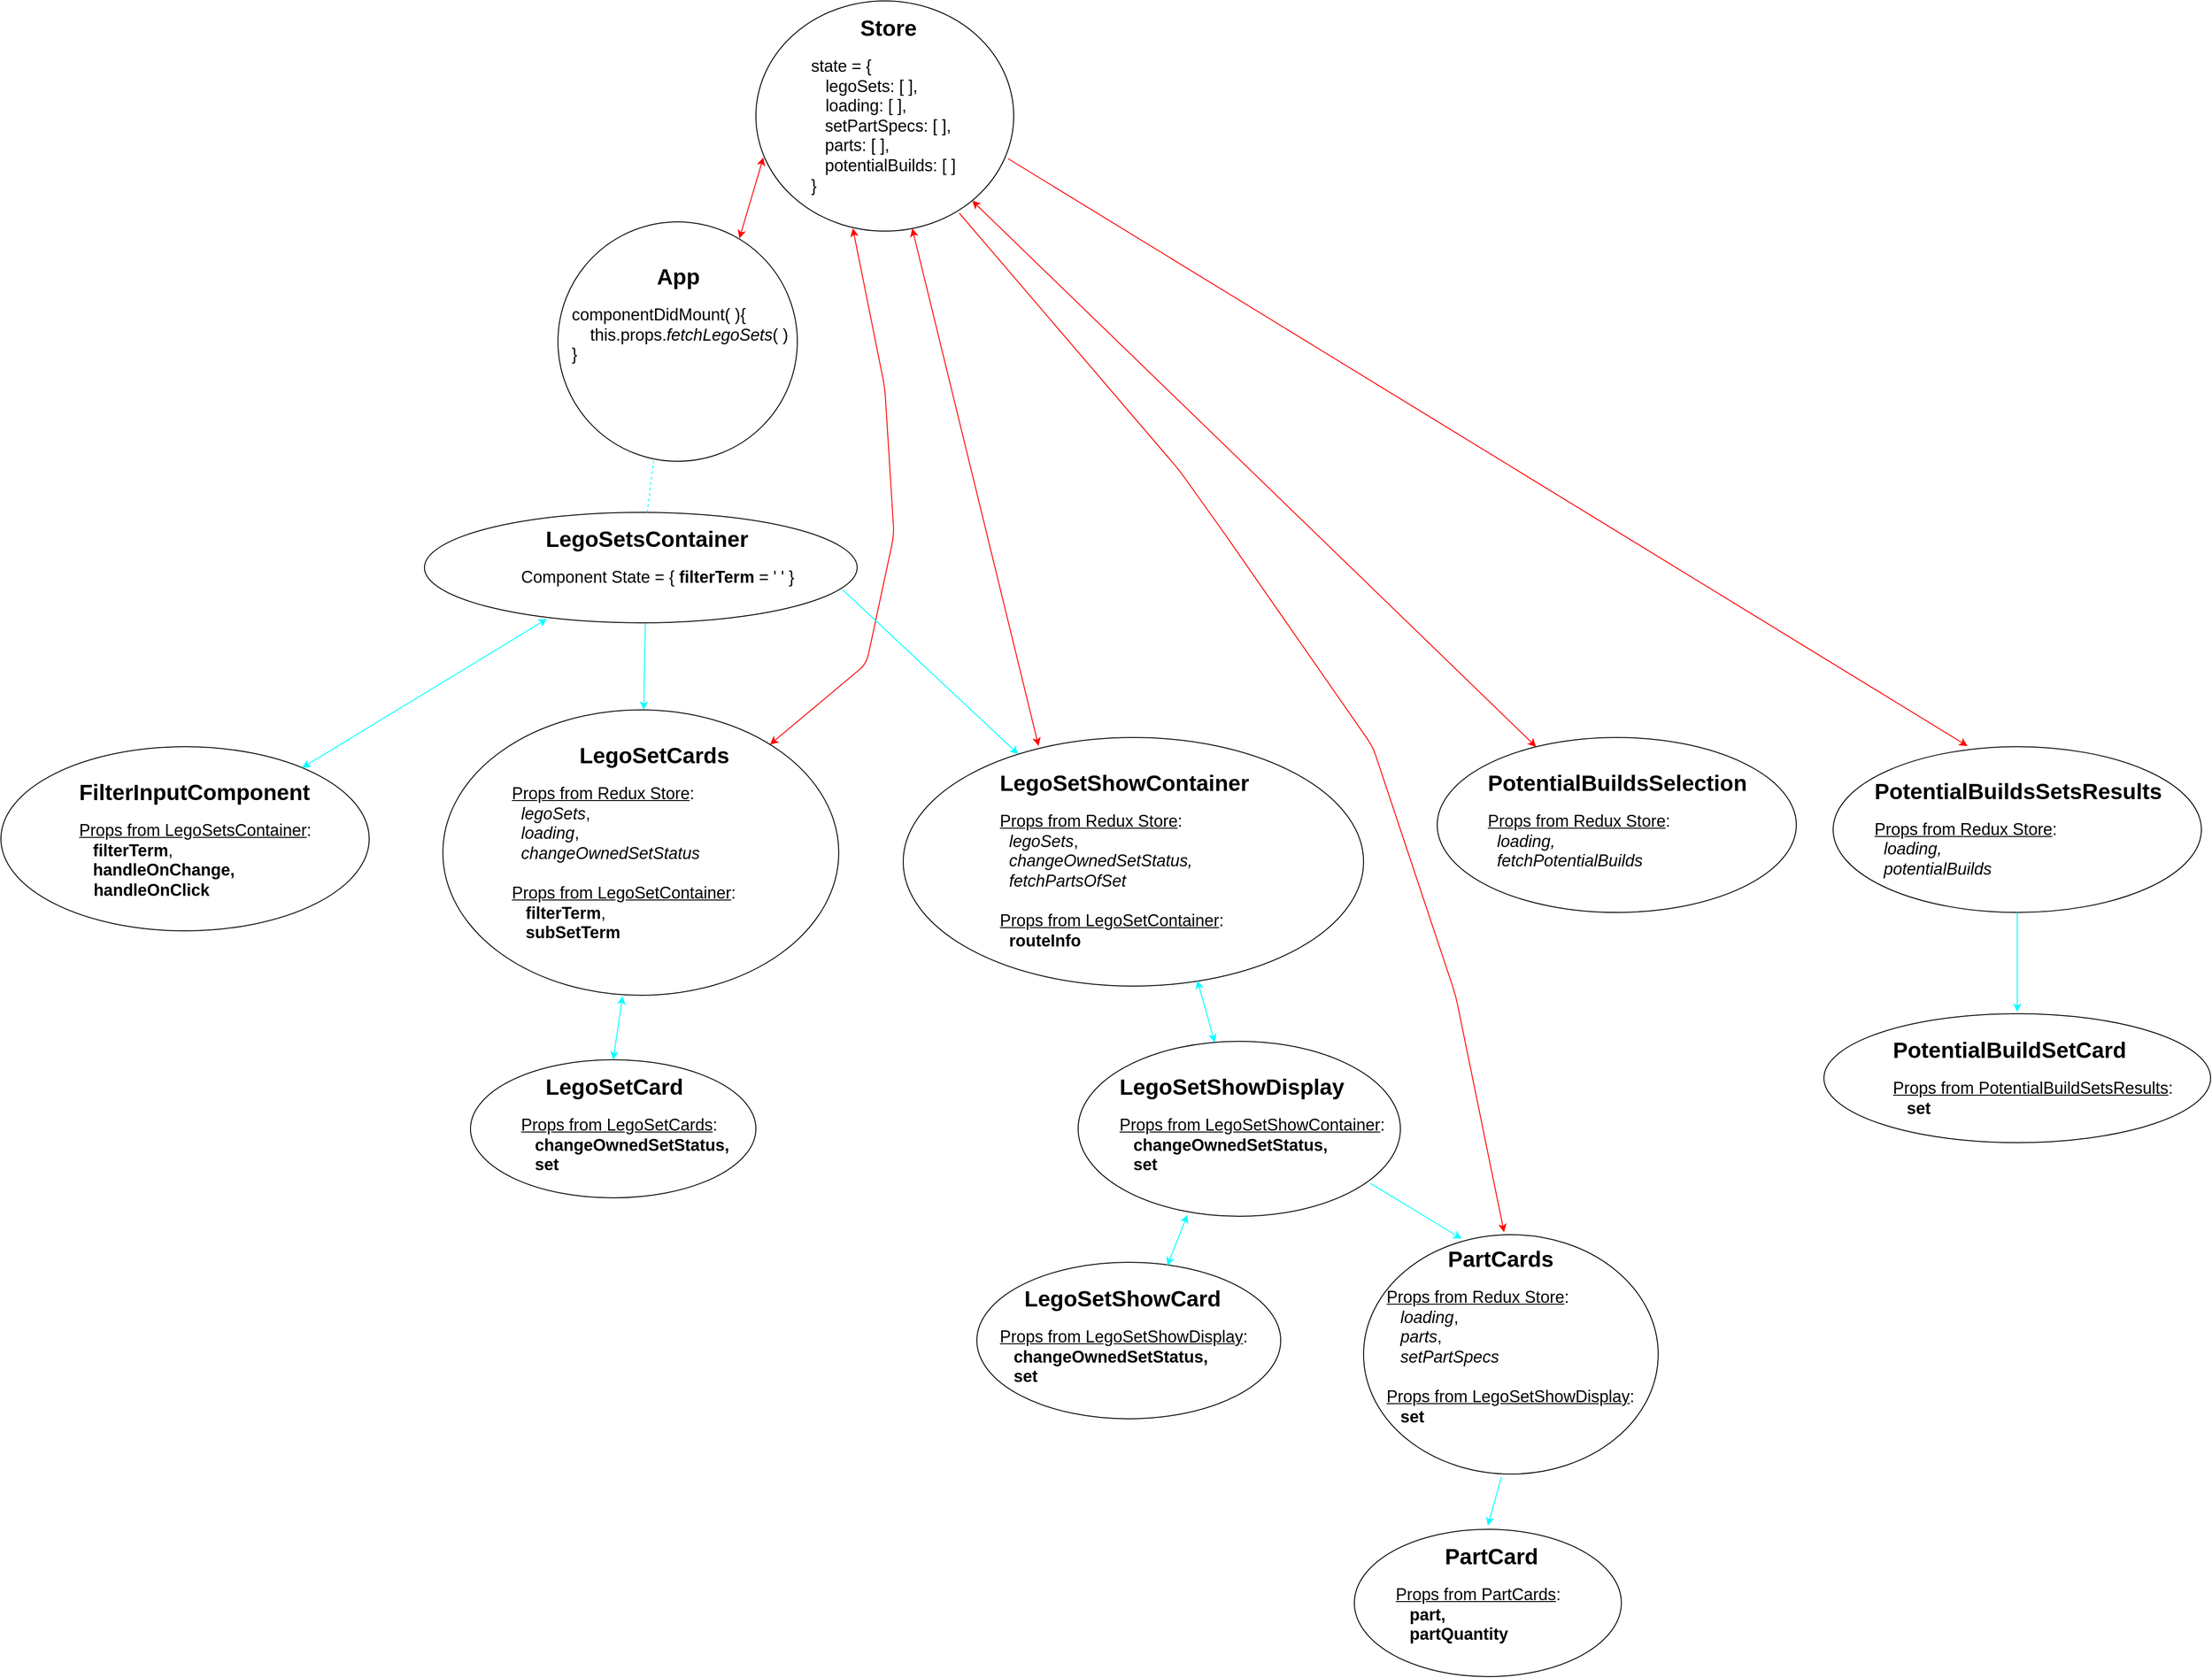 <mxfile>
    <diagram id="YLBKpWUhR1QM-lBdZ5C1" name="Page-1">
        <mxGraphModel dx="2144" dy="619" grid="1" gridSize="10" guides="1" tooltips="1" connect="1" arrows="1" fold="1" page="1" pageScale="1" pageWidth="850" pageHeight="1100" math="0" shadow="0">
            <root>
                <mxCell id="0"/>
                <mxCell id="1" parent="0"/>
                <mxCell id="16" value="" style="ellipse;whiteSpace=wrap;html=1;" parent="1" vertex="1">
                    <mxGeometry x="550" y="10" width="280" height="250" as="geometry"/>
                </mxCell>
                <mxCell id="17" value="&lt;h1&gt;&amp;nbsp; &amp;nbsp; &amp;nbsp; &amp;nbsp; Store&lt;/h1&gt;&lt;div&gt;&lt;font&gt;&lt;font style=&quot;font-size: 18px&quot;&gt;&lt;span style=&quot;text-align: center&quot;&gt;state =&amp;nbsp;&lt;/span&gt;&lt;span style=&quot;text-align: center&quot;&gt;{&lt;/span&gt;&lt;br style=&quot;text-align: center&quot;&gt;&lt;/font&gt;&lt;span style=&quot;text-align: center ; font-size: 14px&quot;&gt;&amp;nbsp; &amp;nbsp;&amp;nbsp;&lt;/span&gt;&lt;span style=&quot;text-align: center&quot;&gt;&lt;font style=&quot;font-size: 18px&quot;&gt;legoSets: [ ],&lt;/font&gt;&lt;/span&gt;&lt;br style=&quot;text-align: center&quot;&gt;&lt;span style=&quot;text-align: center ; font-size: 14px&quot;&gt;&amp;nbsp; &amp;nbsp;&amp;nbsp;&lt;/span&gt;&lt;span style=&quot;text-align: center&quot;&gt;&lt;font style=&quot;font-size: 18px&quot;&gt;loading: [ ],&lt;/font&gt;&lt;/span&gt;&lt;br style=&quot;text-align: center&quot;&gt;&lt;font style=&quot;font-size: 18px&quot;&gt;&lt;span style=&quot;text-align: center&quot;&gt;&amp;nbsp; &amp;nbsp;setPartSpecs: [ ],&lt;/span&gt;&lt;br style=&quot;text-align: center&quot;&gt;&lt;/font&gt;&lt;font style=&quot;font-size: 18px&quot;&gt;&lt;span style=&quot;text-align: center&quot;&gt;&amp;nbsp; &amp;nbsp;parts: [ ],&lt;/span&gt;&lt;br style=&quot;text-align: center&quot;&gt;&lt;/font&gt;&lt;font style=&quot;font-size: 18px&quot;&gt;&lt;span style=&quot;text-align: center&quot;&gt;&amp;nbsp; &amp;nbsp;potentialBuilds: [ ]&lt;/span&gt;&lt;br style=&quot;text-align: center&quot;&gt;&lt;/font&gt;&lt;span style=&quot;text-align: center&quot;&gt;&lt;font style=&quot;font-size: 18px&quot;&gt;}&lt;/font&gt;&lt;/span&gt;&lt;/font&gt;&lt;br&gt;&lt;/div&gt;" style="text;html=1;strokeColor=none;fillColor=none;spacing=5;spacingTop=-20;whiteSpace=wrap;overflow=hidden;rounded=0;" parent="1" vertex="1">
                    <mxGeometry x="605" y="20" width="190" height="210" as="geometry"/>
                </mxCell>
                <mxCell id="18" value="" style="ellipse;whiteSpace=wrap;html=1;" parent="1" vertex="1">
                    <mxGeometry x="190" y="565.46" width="470" height="120" as="geometry"/>
                </mxCell>
                <mxCell id="19" value="&lt;h1&gt;&amp;nbsp; &amp;nbsp; &amp;nbsp; &amp;nbsp; &amp;nbsp; &amp;nbsp; &amp;nbsp; &amp;nbsp; &amp;nbsp; &amp;nbsp;LegoSetsContainer&lt;/h1&gt;&lt;div&gt;&amp;nbsp; &amp;nbsp; &amp;nbsp; &amp;nbsp; &amp;nbsp; &amp;nbsp; &amp;nbsp; &amp;nbsp; &amp;nbsp; &amp;nbsp; &amp;nbsp; &amp;nbsp; &amp;nbsp; &amp;nbsp; &amp;nbsp; &lt;font style=&quot;font-size: 18px&quot;&gt;Component S&lt;font&gt;tate = {&amp;nbsp;&lt;/font&gt;&lt;span&gt;&lt;b&gt;filterTerm&lt;/b&gt;&lt;/span&gt;&lt;span&gt; = ' '&amp;nbsp;&lt;/span&gt;&lt;span&gt;}&lt;/span&gt;&lt;/font&gt;&lt;/div&gt;" style="text;html=1;strokeColor=none;fillColor=none;spacing=5;spacingTop=-20;whiteSpace=wrap;overflow=hidden;rounded=0;" parent="1" vertex="1">
                    <mxGeometry x="190" y="575.46" width="460" height="80" as="geometry"/>
                </mxCell>
                <mxCell id="21" value="" style="endArrow=none;dashed=1;html=1;entryX=0.399;entryY=0.999;entryDx=0;entryDy=0;entryPerimeter=0;strokeColor=#00FFFF;" parent="1" source="18" target="25" edge="1">
                    <mxGeometry width="50" height="50" relative="1" as="geometry">
                        <mxPoint x="490" y="584.46" as="sourcePoint"/>
                        <mxPoint x="416.64" y="530" as="targetPoint"/>
                    </mxGeometry>
                </mxCell>
                <mxCell id="22" value="" style="ellipse;whiteSpace=wrap;html=1;" parent="1" vertex="1">
                    <mxGeometry x="-270" y="820" width="400" height="200" as="geometry"/>
                </mxCell>
                <mxCell id="23" value="&lt;h1&gt;FilterInputComponent&lt;/h1&gt;&lt;div&gt;&lt;div&gt;&lt;font style=&quot;font-size: 18px&quot;&gt;&lt;u&gt;Props from LegoSetsContainer&lt;/u&gt;:&lt;br&gt;&lt;/font&gt;&lt;/div&gt;&lt;div&gt;&lt;font style=&quot;font-size: 18px&quot;&gt;&lt;i&gt;&amp;nbsp; &amp;nbsp;&lt;/i&gt;&lt;b&gt;filterTerm&lt;/b&gt;,&amp;nbsp;&lt;/font&gt;&lt;/div&gt;&lt;div&gt;&lt;font style=&quot;font-size: 18px&quot;&gt;&lt;i&gt;&amp;nbsp; &amp;nbsp;&lt;/i&gt;&lt;/font&gt;&lt;span&gt;&lt;b&gt;&lt;font style=&quot;font-size: 18px&quot;&gt;handleOnChange&lt;/font&gt;&lt;/b&gt;&lt;/span&gt;&lt;span&gt;&lt;b&gt;&lt;font style=&quot;font-size: 18px&quot;&gt;,&lt;/font&gt;&lt;/b&gt;&lt;span style=&quot;font-size: 14px&quot;&gt;&amp;nbsp;&lt;/span&gt;&lt;/span&gt;&lt;/div&gt;&lt;/div&gt;&lt;div&gt;&lt;span&gt;&lt;span style=&quot;font-size: 14px&quot;&gt;&amp;nbsp; &amp;nbsp;&amp;nbsp;&lt;/span&gt;&lt;font style=&quot;font-size: 18px&quot;&gt;&lt;b&gt;handleOnClick&lt;/b&gt;&lt;/font&gt;&lt;/span&gt;&lt;/div&gt;" style="text;html=1;strokeColor=none;fillColor=none;spacing=5;spacingTop=-20;whiteSpace=wrap;overflow=hidden;rounded=0;" parent="1" vertex="1">
                    <mxGeometry x="-190" y="850" width="280" height="150" as="geometry"/>
                </mxCell>
                <mxCell id="24" value="" style="endArrow=classic;startArrow=classic;html=1;entryX=0.283;entryY=0.965;entryDx=0;entryDy=0;entryPerimeter=0;strokeColor=#00FFFF;" parent="1" source="22" target="18" edge="1">
                    <mxGeometry width="50" height="50" relative="1" as="geometry">
                        <mxPoint x="720" y="680" as="sourcePoint"/>
                        <mxPoint x="610" y="690" as="targetPoint"/>
                    </mxGeometry>
                </mxCell>
                <mxCell id="25" value="" style="ellipse;whiteSpace=wrap;html=1;aspect=fixed;" parent="1" vertex="1">
                    <mxGeometry x="335" y="250" width="260" height="260" as="geometry"/>
                </mxCell>
                <mxCell id="26" value="&lt;h1&gt;&amp;nbsp; &amp;nbsp; &amp;nbsp; &amp;nbsp; &amp;nbsp; &amp;nbsp; &amp;nbsp; App&lt;/h1&gt;&lt;div&gt;&lt;font style=&quot;font-size: 18px&quot;&gt;componentDidMount( ){&lt;/font&gt;&lt;/div&gt;&lt;div&gt;&lt;font style=&quot;font-size: 18px&quot;&gt;&amp;nbsp; &amp;nbsp; this.props.&lt;i&gt;fetchLegoSets&lt;/i&gt;( )&lt;/font&gt;&lt;/div&gt;&lt;div&gt;&lt;font style=&quot;font-size: 18px&quot;&gt;}&lt;/font&gt;&lt;/div&gt;" style="text;html=1;strokeColor=none;fillColor=none;spacing=5;spacingTop=-20;whiteSpace=wrap;overflow=hidden;rounded=0;" parent="1" vertex="1">
                    <mxGeometry x="345" y="290" width="260" height="140" as="geometry"/>
                </mxCell>
                <mxCell id="28" value="" style="ellipse;whiteSpace=wrap;html=1;" parent="1" vertex="1">
                    <mxGeometry x="210" y="780" width="430" height="310" as="geometry"/>
                </mxCell>
                <mxCell id="29" value="" style="endArrow=classic;startArrow=classic;html=1;entryX=0.029;entryY=0.68;entryDx=0;entryDy=0;entryPerimeter=0;exitX=0.758;exitY=0.069;exitDx=0;exitDy=0;exitPerimeter=0;strokeColor=#FF0000;" parent="1" source="25" target="16" edge="1">
                    <mxGeometry width="50" height="50" relative="1" as="geometry">
                        <mxPoint x="575" y="650" as="sourcePoint"/>
                        <mxPoint x="601" y="229.75" as="targetPoint"/>
                    </mxGeometry>
                </mxCell>
                <mxCell id="30" value="" style="endArrow=classic;startArrow=classic;html=1;exitX=0.376;exitY=0.988;exitDx=0;exitDy=0;exitPerimeter=0;strokeColor=#FF0000;" parent="1" source="16" target="28" edge="1">
                    <mxGeometry width="50" height="50" relative="1" as="geometry">
                        <mxPoint x="580" y="660" as="sourcePoint"/>
                        <mxPoint x="630" y="610" as="targetPoint"/>
                        <Array as="points">
                            <mxPoint x="690" y="430"/>
                            <mxPoint x="700" y="590"/>
                            <mxPoint x="670" y="730"/>
                        </Array>
                    </mxGeometry>
                </mxCell>
                <mxCell id="31" value="&lt;h1&gt;&amp;nbsp; &amp;nbsp; &amp;nbsp; &amp;nbsp; &amp;nbsp; &amp;nbsp;LegoSetCards&lt;/h1&gt;&lt;div&gt;&lt;font style=&quot;font-size: 18px&quot;&gt;&lt;u&gt;Props from Redux Store&lt;/u&gt;:&amp;nbsp;&lt;/font&gt;&lt;/div&gt;&lt;div&gt;&lt;font style=&quot;font-size: 18px&quot;&gt;&amp;nbsp; &lt;i&gt;legoSets&lt;/i&gt;,&lt;/font&gt;&lt;/div&gt;&lt;div&gt;&lt;font style=&quot;font-size: 18px&quot;&gt;&amp;nbsp; &lt;i&gt;loading&lt;/i&gt;,&lt;/font&gt;&lt;/div&gt;&lt;div&gt;&lt;font style=&quot;font-size: 18px&quot;&gt;&amp;nbsp; &lt;i&gt;changeOwnedSetStatus&lt;/i&gt;&lt;/font&gt;&lt;/div&gt;&lt;div&gt;&lt;font style=&quot;font-size: 18px&quot;&gt;&amp;nbsp; &amp;nbsp;&lt;/font&gt;&lt;/div&gt;&lt;div&gt;&lt;font style=&quot;font-size: 18px&quot;&gt;&lt;u&gt;Props from LegoSetContainer&lt;/u&gt;:&lt;br&gt;&lt;/font&gt;&lt;/div&gt;&lt;div&gt;&lt;font style=&quot;font-size: 18px&quot;&gt;&lt;i&gt;&amp;nbsp; &amp;nbsp;&lt;/i&gt;&lt;span&gt;&lt;b&gt;filterTerm&lt;/b&gt;&lt;/span&gt;&lt;span&gt;,&amp;nbsp;&lt;/span&gt;&lt;/font&gt;&lt;/div&gt;&lt;div&gt;&lt;font style=&quot;font-size: 18px&quot;&gt;&lt;i&gt;&amp;nbsp; &amp;nbsp;&lt;/i&gt;&lt;span&gt;&lt;b&gt;subSetTerm&lt;/b&gt;&lt;/span&gt;&lt;span&gt;&amp;nbsp;&lt;/span&gt;&lt;/font&gt;&lt;/div&gt;" style="text;html=1;strokeColor=none;fillColor=none;spacing=5;spacingTop=-20;whiteSpace=wrap;overflow=hidden;rounded=0;" parent="1" vertex="1">
                    <mxGeometry x="280" y="810" width="280" height="240" as="geometry"/>
                </mxCell>
                <mxCell id="32" value="" style="endArrow=classic;html=1;strokeColor=#00FFFF;" parent="1" target="28" edge="1">
                    <mxGeometry width="50" height="50" relative="1" as="geometry">
                        <mxPoint x="430" y="686" as="sourcePoint"/>
                        <mxPoint x="740" y="690" as="targetPoint"/>
                    </mxGeometry>
                </mxCell>
                <mxCell id="33" value="" style="ellipse;whiteSpace=wrap;html=1;" parent="1" vertex="1">
                    <mxGeometry x="710" y="810" width="500" height="270" as="geometry"/>
                </mxCell>
                <mxCell id="34" value="&lt;h1&gt;LegoSetShowContainer&lt;/h1&gt;&lt;div&gt;&lt;div&gt;&lt;font style=&quot;font-size: 18px&quot;&gt;&lt;u&gt;Props from Redux Store&lt;/u&gt;:&amp;nbsp;&lt;/font&gt;&lt;/div&gt;&lt;div&gt;&lt;font style=&quot;font-size: 18px&quot;&gt;&amp;nbsp;&amp;nbsp;&lt;i&gt;legoSets&lt;/i&gt;,&lt;/font&gt;&lt;/div&gt;&lt;/div&gt;&lt;div&gt;&lt;font style=&quot;font-size: 18px&quot;&gt;&amp;nbsp; &lt;i&gt;changeOwnedSetStatus,&lt;/i&gt;&lt;/font&gt;&lt;/div&gt;&lt;div&gt;&lt;font style=&quot;font-size: 18px&quot;&gt;&lt;i&gt;&amp;nbsp; fetchPartsOfSet&lt;/i&gt;&lt;/font&gt;&lt;/div&gt;&lt;div&gt;&lt;font style=&quot;font-size: 18px&quot;&gt;&lt;i&gt;&lt;br&gt;&lt;/i&gt;&lt;/font&gt;&lt;/div&gt;&lt;div&gt;&lt;font style=&quot;font-size: 18px&quot;&gt;&lt;u&gt;Props from LegoSetContainer&lt;/u&gt;:&lt;i&gt;&lt;br&gt;&lt;/i&gt;&lt;/font&gt;&lt;/div&gt;&lt;div&gt;&lt;font style=&quot;font-size: 18px&quot;&gt;&amp;nbsp; &lt;b&gt;routeInfo&lt;/b&gt;&lt;/font&gt;&lt;/div&gt;" style="text;html=1;strokeColor=none;fillColor=none;spacing=5;spacingTop=-20;whiteSpace=wrap;overflow=hidden;rounded=0;" parent="1" vertex="1">
                    <mxGeometry x="810" y="840" width="310" height="220" as="geometry"/>
                </mxCell>
                <mxCell id="35" value="" style="endArrow=classic;html=1;exitX=0.967;exitY=0.702;exitDx=0;exitDy=0;exitPerimeter=0;strokeColor=#00FFFF;" parent="1" source="18" target="33" edge="1">
                    <mxGeometry width="50" height="50" relative="1" as="geometry">
                        <mxPoint x="890" y="730" as="sourcePoint"/>
                        <mxPoint x="940" y="680" as="targetPoint"/>
                    </mxGeometry>
                </mxCell>
                <mxCell id="36" value="" style="endArrow=classic;startArrow=classic;html=1;exitX=0.294;exitY=0.034;exitDx=0;exitDy=0;exitPerimeter=0;strokeColor=#FF0000;" parent="1" source="33" target="16" edge="1">
                    <mxGeometry width="50" height="50" relative="1" as="geometry">
                        <mxPoint x="770" y="520" as="sourcePoint"/>
                        <mxPoint x="820" y="470" as="targetPoint"/>
                    </mxGeometry>
                </mxCell>
                <mxCell id="41" value="" style="ellipse;whiteSpace=wrap;html=1;" parent="1" vertex="1">
                    <mxGeometry x="1290" y="810" width="390" height="190" as="geometry"/>
                </mxCell>
                <mxCell id="42" value="&lt;h1&gt;PotentialBuildsSelection&amp;nbsp;&lt;/h1&gt;&lt;h1&gt;&lt;div style=&quot;font-size: 12px ; font-weight: 400&quot;&gt;&lt;div&gt;&lt;font style=&quot;font-size: 18px&quot;&gt;&lt;u&gt;Props from Redux Store&lt;/u&gt;:&amp;nbsp;&lt;/font&gt;&lt;/div&gt;&lt;div&gt;&lt;font style=&quot;font-size: 18px&quot;&gt;&amp;nbsp; &lt;i&gt;loading,&lt;/i&gt;&lt;/font&gt;&lt;/div&gt;&lt;/div&gt;&lt;div style=&quot;font-size: 12px ; font-weight: 400&quot;&gt;&lt;font style=&quot;font-size: 18px&quot;&gt;&amp;nbsp;&lt;/font&gt;&lt;i style=&quot;font-size: 18px&quot;&gt;&amp;nbsp;fetchPotentialBuilds&lt;/i&gt;&lt;/div&gt;&lt;/h1&gt;&lt;div&gt;&lt;span style=&quot;font-size: 18px ; font-weight: normal&quot;&gt;&lt;br&gt;&lt;/span&gt;&lt;/div&gt;&lt;div&gt;&lt;span style=&quot;font-size: 18px ; font-weight: normal&quot;&gt;&lt;br&gt;&lt;/span&gt;&lt;/div&gt;" style="text;html=1;strokeColor=none;fillColor=none;spacing=5;spacingTop=-20;whiteSpace=wrap;overflow=hidden;rounded=0;" parent="1" vertex="1">
                    <mxGeometry x="1340" y="840" width="320" height="130" as="geometry"/>
                </mxCell>
                <mxCell id="43" value="" style="endArrow=classic;startArrow=classic;html=1;strokeColor=#FF0000;" parent="1" source="16" target="41" edge="1">
                    <mxGeometry width="50" height="50" relative="1" as="geometry">
                        <mxPoint x="1270" y="730" as="sourcePoint"/>
                        <mxPoint x="1320" y="680" as="targetPoint"/>
                    </mxGeometry>
                </mxCell>
                <mxCell id="44" value="" style="ellipse;whiteSpace=wrap;html=1;" parent="1" vertex="1">
                    <mxGeometry x="1720" y="820" width="400" height="180" as="geometry"/>
                </mxCell>
                <mxCell id="45" value="&lt;h1&gt;&amp;nbsp; PotentialBuildsSetsResults&amp;nbsp;&lt;/h1&gt;&lt;h1&gt;&lt;div style=&quot;font-size: 12px ; font-weight: 400&quot;&gt;&lt;div&gt;&lt;font style=&quot;font-size: 18px&quot;&gt;&lt;u&gt;Props from Redux Store&lt;/u&gt;:&amp;nbsp;&lt;/font&gt;&lt;/div&gt;&lt;div&gt;&lt;font style=&quot;font-size: 18px&quot;&gt;&amp;nbsp;&amp;nbsp;&lt;/font&gt;&lt;i style=&quot;font-size: 18px&quot;&gt;loading,&lt;/i&gt;&lt;/div&gt;&lt;/div&gt;&lt;div style=&quot;font-size: 12px ; font-weight: 400&quot;&gt;&lt;font style=&quot;font-size: 18px&quot;&gt;&amp;nbsp;&amp;nbsp;&lt;i&gt;potentialBuilds&lt;/i&gt;&lt;/font&gt;&lt;/div&gt;&lt;/h1&gt;&lt;div&gt;&lt;span style=&quot;font-size: 18px ; font-weight: normal&quot;&gt;&lt;br&gt;&lt;/span&gt;&lt;/div&gt;&lt;div&gt;&lt;span style=&quot;font-size: 18px ; font-weight: normal&quot;&gt;&lt;br&gt;&lt;/span&gt;&lt;/div&gt;" style="text;html=1;strokeColor=none;fillColor=none;spacing=5;spacingTop=-20;whiteSpace=wrap;overflow=hidden;rounded=0;" parent="1" vertex="1">
                    <mxGeometry x="1760" y="820" width="340" height="160" as="geometry"/>
                </mxCell>
                <mxCell id="47" style="edgeStyle=orthogonalEdgeStyle;rounded=0;orthogonalLoop=1;jettySize=auto;html=1;exitX=0.5;exitY=1;exitDx=0;exitDy=0;" parent="1" source="44" target="44" edge="1">
                    <mxGeometry relative="1" as="geometry"/>
                </mxCell>
                <mxCell id="48" value="" style="endArrow=classic;html=1;entryX=0.365;entryY=-0.004;entryDx=0;entryDy=0;entryPerimeter=0;exitX=0.978;exitY=0.685;exitDx=0;exitDy=0;exitPerimeter=0;strokeColor=#FF0000;" parent="1" source="16" target="44" edge="1">
                    <mxGeometry width="50" height="50" relative="1" as="geometry">
                        <mxPoint x="1080" y="530" as="sourcePoint"/>
                        <mxPoint x="1130" y="480" as="targetPoint"/>
                    </mxGeometry>
                </mxCell>
                <mxCell id="49" value="" style="ellipse;whiteSpace=wrap;html=1;" parent="1" vertex="1">
                    <mxGeometry x="1710" y="1110" width="420" height="140" as="geometry"/>
                </mxCell>
                <mxCell id="50" value="&lt;h1&gt;PotentialBuildSetCard&lt;/h1&gt;&lt;div&gt;&lt;div&gt;&lt;font style=&quot;font-size: 18px&quot;&gt;&lt;u&gt;Props from PotentialBuildSetsResults&lt;/u&gt;:&lt;i&gt;&lt;br&gt;&lt;/i&gt;&lt;/font&gt;&lt;/div&gt;&lt;/div&gt;&lt;div&gt;&lt;font style=&quot;font-size: 18px&quot;&gt;&amp;nbsp; &amp;nbsp;&lt;b&gt;set&lt;/b&gt;&lt;/font&gt;&lt;/div&gt;" style="text;html=1;strokeColor=none;fillColor=none;spacing=5;spacingTop=-20;whiteSpace=wrap;overflow=hidden;rounded=0;" parent="1" vertex="1">
                    <mxGeometry x="1780" y="1130" width="320" height="120" as="geometry"/>
                </mxCell>
                <mxCell id="51" value="" style="endArrow=classic;html=1;exitX=0.5;exitY=1;exitDx=0;exitDy=0;strokeColor=#00FFFF;" parent="1" source="44" edge="1">
                    <mxGeometry width="50" height="50" relative="1" as="geometry">
                        <mxPoint x="1610" y="1250" as="sourcePoint"/>
                        <mxPoint x="1920" y="1108" as="targetPoint"/>
                    </mxGeometry>
                </mxCell>
                <mxCell id="52" value="" style="ellipse;whiteSpace=wrap;html=1;" parent="1" vertex="1">
                    <mxGeometry x="900" y="1140" width="350" height="190" as="geometry"/>
                </mxCell>
                <mxCell id="53" value="&lt;h1&gt;LegoSetShowDisplay&lt;/h1&gt;&lt;div&gt;&lt;div&gt;&lt;font style=&quot;font-size: 18px&quot;&gt;&lt;u&gt;Props from LegoSetShowContainer&lt;/u&gt;:&lt;/font&gt;&lt;/div&gt;&lt;/div&gt;&lt;div&gt;&lt;font style=&quot;font-size: 18px&quot;&gt;&lt;b&gt;&amp;nbsp; &amp;nbsp;changeOwnedSetStatus,&lt;/b&gt;&lt;/font&gt;&lt;/div&gt;&lt;div&gt;&lt;font style=&quot;font-size: 18px&quot;&gt;&lt;b&gt;&amp;nbsp; &amp;nbsp;set&lt;/b&gt;&lt;/font&gt;&lt;/div&gt;&lt;div&gt;&lt;font style=&quot;font-size: 18px&quot;&gt;&lt;b&gt;&lt;br&gt;&lt;/b&gt;&lt;/font&gt;&lt;/div&gt;&lt;div&gt;&lt;font style=&quot;font-size: 18px&quot;&gt;&lt;br&gt;&lt;/font&gt;&lt;/div&gt;" style="text;html=1;strokeColor=none;fillColor=none;spacing=5;spacingTop=-20;whiteSpace=wrap;overflow=hidden;rounded=0;" parent="1" vertex="1">
                    <mxGeometry x="940" y="1170" width="300" height="120" as="geometry"/>
                </mxCell>
                <mxCell id="54" value="" style="endArrow=classic;startArrow=classic;html=1;entryX=0.639;entryY=0.978;entryDx=0;entryDy=0;entryPerimeter=0;strokeColor=#00FFFF;" parent="1" source="52" target="33" edge="1">
                    <mxGeometry width="50" height="50" relative="1" as="geometry">
                        <mxPoint x="1080" y="1250" as="sourcePoint"/>
                        <mxPoint x="1130" y="1200" as="targetPoint"/>
                    </mxGeometry>
                </mxCell>
                <mxCell id="56" value="" style="ellipse;whiteSpace=wrap;html=1;" parent="1" vertex="1">
                    <mxGeometry x="1210" y="1350" width="320" height="260" as="geometry"/>
                </mxCell>
                <mxCell id="57" value="" style="ellipse;whiteSpace=wrap;html=1;" parent="1" vertex="1">
                    <mxGeometry x="790" y="1380" width="330" height="170" as="geometry"/>
                </mxCell>
                <mxCell id="58" value="&lt;h1&gt;&amp;nbsp; &amp;nbsp; LegoSetShowCard&lt;/h1&gt;&lt;div&gt;&lt;div&gt;&lt;div&gt;&lt;font style=&quot;font-size: 18px&quot;&gt;&lt;u&gt;Props from LegoSetShowDisplay&lt;/u&gt;:&lt;i&gt;&lt;br&gt;&lt;/i&gt;&lt;/font&gt;&lt;/div&gt;&lt;/div&gt;&lt;div&gt;&lt;font style=&quot;font-size: 18px&quot;&gt;&amp;nbsp; &amp;nbsp;&lt;/font&gt;&lt;b style=&quot;font-size: 18px&quot;&gt;changeOwnedSetStatus,&lt;/b&gt;&lt;/div&gt;&lt;div&gt;&lt;b style=&quot;font-size: 18px&quot;&gt;&amp;nbsp; &amp;nbsp;set&lt;/b&gt;&lt;/div&gt;&lt;/div&gt;&lt;div&gt;&lt;font style=&quot;font-size: 18px&quot;&gt;&lt;b&gt;&lt;br&gt;&lt;/b&gt;&lt;/font&gt;&lt;/div&gt;" style="text;html=1;strokeColor=none;fillColor=none;spacing=5;spacingTop=-20;whiteSpace=wrap;overflow=hidden;rounded=0;" parent="1" vertex="1">
                    <mxGeometry x="810" y="1400" width="310" height="135" as="geometry"/>
                </mxCell>
                <mxCell id="60" style="edgeStyle=orthogonalEdgeStyle;rounded=0;orthogonalLoop=1;jettySize=auto;html=1;exitX=0.5;exitY=1;exitDx=0;exitDy=0;" parent="1" source="53" target="53" edge="1">
                    <mxGeometry relative="1" as="geometry"/>
                </mxCell>
                <mxCell id="61" value="&lt;h1&gt;&amp;nbsp; &amp;nbsp; &amp;nbsp; &amp;nbsp; &amp;nbsp; PartCards&lt;/h1&gt;&lt;div&gt;&lt;div&gt;&lt;div&gt;&lt;font style=&quot;font-size: 18px&quot;&gt;&lt;u&gt;Props from Redux Store&lt;/u&gt;:&amp;nbsp;&lt;/font&gt;&lt;/div&gt;&lt;div&gt;&lt;font style=&quot;font-size: 18px&quot;&gt;&lt;span&gt;&amp;nbsp; &amp;nbsp;&lt;i&gt;loading&lt;/i&gt;,&amp;nbsp;&lt;/span&gt;&lt;/font&gt;&lt;/div&gt;&lt;div&gt;&lt;font style=&quot;font-size: 18px&quot;&gt;&lt;span&gt;&lt;i&gt;&amp;nbsp; &amp;nbsp;par&lt;/i&gt;&lt;/span&gt;&lt;i&gt;ts&lt;/i&gt;&lt;span&gt;,&lt;/span&gt;&lt;/font&gt;&lt;/div&gt;&lt;div&gt;&lt;font style=&quot;font-size: 18px&quot;&gt;&lt;span&gt;&amp;nbsp; &amp;nbsp;&lt;i&gt;setPartSpecs&lt;/i&gt;&lt;/span&gt;&lt;/font&gt;&lt;/div&gt;&lt;div&gt;&lt;font style=&quot;font-size: 18px&quot;&gt;&lt;span&gt;&lt;i&gt;&lt;br&gt;&lt;/i&gt;&lt;/span&gt;&lt;/font&gt;&lt;/div&gt;&lt;div&gt;&lt;font style=&quot;font-size: 18px&quot;&gt;&lt;u&gt;Props from LegoSetShowDisplay&lt;/u&gt;:&lt;i&gt;&lt;br&gt;&lt;/i&gt;&lt;/font&gt;&lt;/div&gt;&lt;/div&gt;&lt;div&gt;&lt;font style=&quot;font-size: 18px&quot;&gt;&amp;nbsp; &amp;nbsp;&lt;b&gt;set&lt;/b&gt;&lt;/font&gt;&lt;/div&gt;&lt;/div&gt;&lt;div&gt;&lt;font style=&quot;font-size: 18px&quot;&gt;&lt;b&gt;&lt;br&gt;&lt;/b&gt;&lt;/font&gt;&lt;/div&gt;" style="text;html=1;strokeColor=none;fillColor=none;spacing=5;spacingTop=-20;whiteSpace=wrap;overflow=hidden;rounded=0;" parent="1" vertex="1">
                    <mxGeometry x="1230" y="1357" width="300" height="210" as="geometry"/>
                </mxCell>
                <mxCell id="62" value="" style="endArrow=classic;html=1;entryX=0.333;entryY=0.017;entryDx=0;entryDy=0;entryPerimeter=0;exitX=0.907;exitY=0.812;exitDx=0;exitDy=0;exitPerimeter=0;strokeColor=#00FFFF;" parent="1" source="52" target="56" edge="1">
                    <mxGeometry width="50" height="50" relative="1" as="geometry">
                        <mxPoint x="1080" y="1250" as="sourcePoint"/>
                        <mxPoint x="1130" y="1200" as="targetPoint"/>
                    </mxGeometry>
                </mxCell>
                <mxCell id="63" value="" style="ellipse;whiteSpace=wrap;html=1;" parent="1" vertex="1">
                    <mxGeometry x="1200" y="1670" width="290" height="160" as="geometry"/>
                </mxCell>
                <mxCell id="64" value="&lt;h1&gt;&amp;nbsp; &amp;nbsp; &amp;nbsp; &amp;nbsp; PartCard&lt;/h1&gt;&lt;div&gt;&lt;div&gt;&lt;div&gt;&lt;font style=&quot;font-size: 18px&quot;&gt;&lt;u&gt;Props from PartCards&lt;/u&gt;:&lt;i&gt;&lt;br&gt;&lt;/i&gt;&lt;/font&gt;&lt;/div&gt;&lt;/div&gt;&lt;div&gt;&lt;font style=&quot;font-size: 18px&quot;&gt;&amp;nbsp; &amp;nbsp;&lt;b&gt;part,&lt;/b&gt;&lt;/font&gt;&lt;/div&gt;&lt;/div&gt;&lt;div&gt;&lt;font style=&quot;font-size: 18px&quot;&gt;&lt;b&gt;&amp;nbsp; &amp;nbsp;partQuantity&lt;/b&gt;&lt;/font&gt;&lt;/div&gt;" style="text;html=1;strokeColor=none;fillColor=none;spacing=5;spacingTop=-20;whiteSpace=wrap;overflow=hidden;rounded=0;" parent="1" vertex="1">
                    <mxGeometry x="1240" y="1680" width="210" height="130" as="geometry"/>
                </mxCell>
                <mxCell id="65" value="" style="endArrow=classic;html=1;exitX=0.468;exitY=1.012;exitDx=0;exitDy=0;exitPerimeter=0;strokeColor=#00FFFF;" parent="1" source="56" edge="1">
                    <mxGeometry width="50" height="50" relative="1" as="geometry">
                        <mxPoint x="990" y="1690" as="sourcePoint"/>
                        <mxPoint x="1345" y="1666" as="targetPoint"/>
                    </mxGeometry>
                </mxCell>
                <mxCell id="66" value="" style="endArrow=classic;html=1;entryX=0.477;entryY=-0.01;entryDx=0;entryDy=0;entryPerimeter=0;exitX=0.789;exitY=0.922;exitDx=0;exitDy=0;exitPerimeter=0;strokeColor=#FF0000;" parent="1" source="16" target="56" edge="1">
                    <mxGeometry width="50" height="50" relative="1" as="geometry">
                        <mxPoint x="1380" y="850" as="sourcePoint"/>
                        <mxPoint x="1430" y="800" as="targetPoint"/>
                        <Array as="points">
                            <mxPoint x="1010" y="520"/>
                            <mxPoint x="1060" y="590"/>
                            <mxPoint x="1220" y="820"/>
                            <mxPoint x="1310" y="1090"/>
                        </Array>
                    </mxGeometry>
                </mxCell>
                <mxCell id="67" value="" style="endArrow=classic;startArrow=classic;html=1;exitX=0.627;exitY=0.021;exitDx=0;exitDy=0;exitPerimeter=0;entryX=0.339;entryY=0.992;entryDx=0;entryDy=0;entryPerimeter=0;strokeColor=#00FFFF;" edge="1" parent="1" source="57" target="52">
                    <mxGeometry width="50" height="50" relative="1" as="geometry">
                        <mxPoint x="1050" y="1360" as="sourcePoint"/>
                        <mxPoint x="1100" y="1310" as="targetPoint"/>
                    </mxGeometry>
                </mxCell>
                <mxCell id="68" value="" style="ellipse;whiteSpace=wrap;html=1;" vertex="1" parent="1">
                    <mxGeometry x="240" y="1160" width="310" height="150" as="geometry"/>
                </mxCell>
                <mxCell id="69" value="&lt;h1&gt;&amp;nbsp; &amp;nbsp; LegoSetCard&lt;/h1&gt;&lt;div&gt;&lt;div&gt;&lt;font style=&quot;font-size: 18px&quot;&gt;&lt;u&gt;Props from LegoSetCards&lt;/u&gt;:&lt;br&gt;&lt;/font&gt;&lt;/div&gt;&lt;/div&gt;&lt;div&gt;&lt;font style=&quot;font-size: 18px&quot;&gt;&amp;nbsp; &amp;nbsp;&lt;b&gt;changeOwnedSetStatus,&lt;/b&gt;&lt;/font&gt;&lt;/div&gt;&lt;div&gt;&lt;font style=&quot;font-size: 18px&quot;&gt;&lt;b&gt;&amp;nbsp; &amp;nbsp;set&lt;/b&gt;&lt;/font&gt;&lt;/div&gt;&lt;div&gt;&lt;font style=&quot;font-size: 18px&quot;&gt;&lt;br&gt;&lt;/font&gt;&lt;/div&gt;" style="text;html=1;strokeColor=none;fillColor=none;spacing=5;spacingTop=-20;whiteSpace=wrap;overflow=hidden;rounded=0;" vertex="1" parent="1">
                    <mxGeometry x="290" y="1170" width="260" height="120" as="geometry"/>
                </mxCell>
                <mxCell id="70" value="" style="endArrow=classic;startArrow=classic;html=1;entryX=0.454;entryY=1.003;entryDx=0;entryDy=0;entryPerimeter=0;exitX=0.5;exitY=0;exitDx=0;exitDy=0;strokeColor=#00FFFF;" edge="1" parent="1" source="68" target="28">
                    <mxGeometry width="50" height="50" relative="1" as="geometry">
                        <mxPoint x="610" y="1320" as="sourcePoint"/>
                        <mxPoint x="650" y="1200" as="targetPoint"/>
                    </mxGeometry>
                </mxCell>
            </root>
        </mxGraphModel>
    </diagram>
</mxfile>